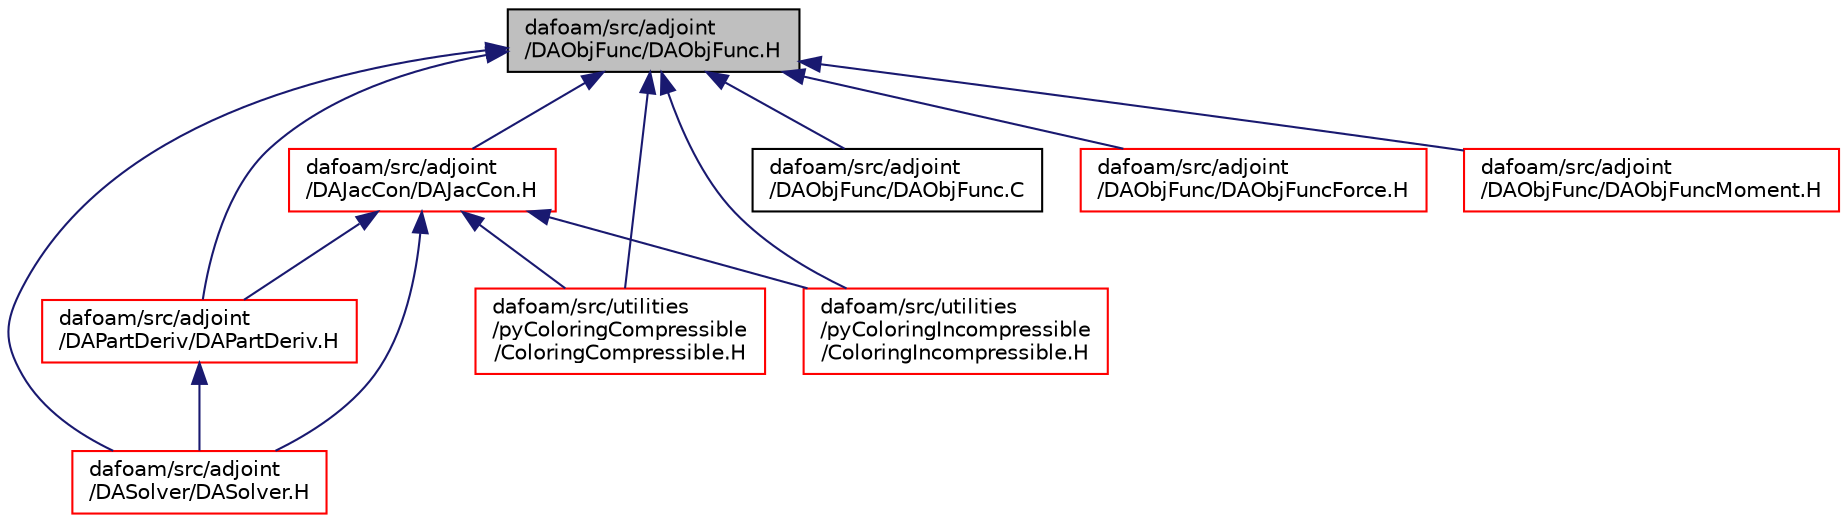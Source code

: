 digraph "dafoam/src/adjoint/DAObjFunc/DAObjFunc.H"
{
  bgcolor="transparent";
  edge [fontname="Helvetica",fontsize="10",labelfontname="Helvetica",labelfontsize="10"];
  node [fontname="Helvetica",fontsize="10",shape=record];
  Node32 [label="dafoam/src/adjoint\l/DAObjFunc/DAObjFunc.H",height=0.2,width=0.4,color="black", fillcolor="grey75", style="filled", fontcolor="black"];
  Node32 -> Node33 [dir="back",color="midnightblue",fontsize="10",style="solid",fontname="Helvetica"];
  Node33 [label="dafoam/src/adjoint\l/DAJacCon/DAJacCon.H",height=0.2,width=0.4,color="red",URL="$DAJacCon_8H.html"];
  Node33 -> Node41 [dir="back",color="midnightblue",fontsize="10",style="solid",fontname="Helvetica"];
  Node41 [label="dafoam/src/adjoint\l/DAPartDeriv/DAPartDeriv.H",height=0.2,width=0.4,color="red",URL="$DAPartDeriv_8H.html"];
  Node41 -> Node59 [dir="back",color="midnightblue",fontsize="10",style="solid",fontname="Helvetica"];
  Node59 [label="dafoam/src/adjoint\l/DASolver/DASolver.H",height=0.2,width=0.4,color="red",URL="$DASolver_8H.html"];
  Node33 -> Node59 [dir="back",color="midnightblue",fontsize="10",style="solid",fontname="Helvetica"];
  Node33 -> Node69 [dir="back",color="midnightblue",fontsize="10",style="solid",fontname="Helvetica"];
  Node69 [label="dafoam/src/utilities\l/pyColoringCompressible\l/ColoringCompressible.H",height=0.2,width=0.4,color="red",URL="$ColoringCompressible_8H.html"];
  Node33 -> Node71 [dir="back",color="midnightblue",fontsize="10",style="solid",fontname="Helvetica"];
  Node71 [label="dafoam/src/utilities\l/pyColoringIncompressible\l/ColoringIncompressible.H",height=0.2,width=0.4,color="red",URL="$ColoringIncompressible_8H.html"];
  Node32 -> Node73 [dir="back",color="midnightblue",fontsize="10",style="solid",fontname="Helvetica"];
  Node73 [label="dafoam/src/adjoint\l/DAObjFunc/DAObjFunc.C",height=0.2,width=0.4,color="black",URL="$DAObjFunc_8C.html"];
  Node32 -> Node74 [dir="back",color="midnightblue",fontsize="10",style="solid",fontname="Helvetica"];
  Node74 [label="dafoam/src/adjoint\l/DAObjFunc/DAObjFuncForce.H",height=0.2,width=0.4,color="red",URL="$DAObjFuncForce_8H.html"];
  Node32 -> Node76 [dir="back",color="midnightblue",fontsize="10",style="solid",fontname="Helvetica"];
  Node76 [label="dafoam/src/adjoint\l/DAObjFunc/DAObjFuncMoment.H",height=0.2,width=0.4,color="red",URL="$DAObjFuncMoment_8H.html"];
  Node32 -> Node41 [dir="back",color="midnightblue",fontsize="10",style="solid",fontname="Helvetica"];
  Node32 -> Node59 [dir="back",color="midnightblue",fontsize="10",style="solid",fontname="Helvetica"];
  Node32 -> Node69 [dir="back",color="midnightblue",fontsize="10",style="solid",fontname="Helvetica"];
  Node32 -> Node71 [dir="back",color="midnightblue",fontsize="10",style="solid",fontname="Helvetica"];
}
